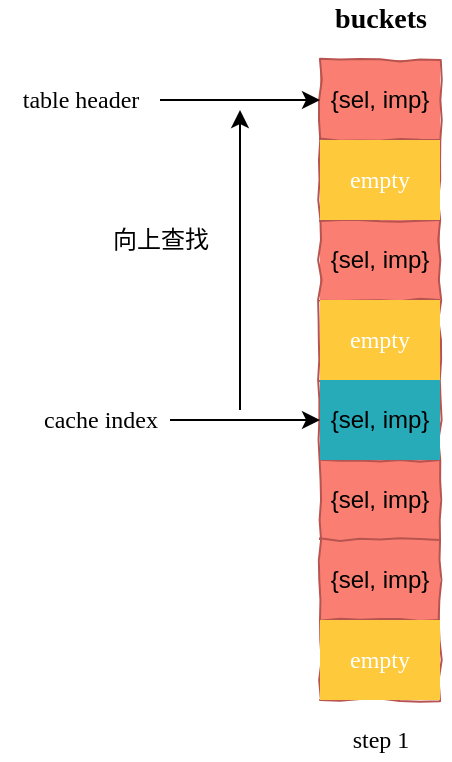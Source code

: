 <mxfile version="14.1.1" type="github">
  <diagram id="0iAqYNN2iNlclvPPU9rL" name="Page-1">
    <mxGraphModel dx="786" dy="426" grid="1" gridSize="10" guides="1" tooltips="1" connect="1" arrows="1" fold="1" page="1" pageScale="1" pageWidth="827" pageHeight="1169" math="0" shadow="0">
      <root>
        <mxCell id="0" />
        <mxCell id="1" parent="0" />
        <mxCell id="CHdyuVchqa2uw6LGRK5T-1" value="" style="shape=table;html=1;whiteSpace=wrap;startSize=0;container=1;collapsible=0;childLayout=tableLayout;strokeColor=#b85450;comic=1;fontFamily=Pacifico;fontSource=https%3A%2F%2Ffonts.googleapis.com%2Fcss%3Ffamily%3DPacifico;fillColor=#FA7F72;" vertex="1" parent="1">
          <mxGeometry x="310" y="40" width="60" height="320" as="geometry" />
        </mxCell>
        <mxCell id="CHdyuVchqa2uw6LGRK5T-2" value="" style="shape=partialRectangle;html=1;whiteSpace=wrap;collapsible=0;dropTarget=0;pointerEvents=0;fillColor=none;top=0;left=0;bottom=0;right=0;points=[[0,0.5],[1,0.5]];portConstraint=eastwest;" vertex="1" parent="CHdyuVchqa2uw6LGRK5T-1">
          <mxGeometry width="60" height="40" as="geometry" />
        </mxCell>
        <mxCell id="CHdyuVchqa2uw6LGRK5T-3" value="{sel, imp}" style="shape=partialRectangle;html=1;whiteSpace=wrap;connectable=0;overflow=hidden;fillColor=none;top=0;left=0;bottom=0;right=0;" vertex="1" parent="CHdyuVchqa2uw6LGRK5T-2">
          <mxGeometry width="60" height="40" as="geometry" />
        </mxCell>
        <mxCell id="CHdyuVchqa2uw6LGRK5T-4" value="" style="shape=partialRectangle;html=1;whiteSpace=wrap;collapsible=0;dropTarget=0;pointerEvents=0;fillColor=none;top=0;left=0;bottom=0;right=0;points=[[0,0.5],[1,0.5]];portConstraint=eastwest;" vertex="1" parent="CHdyuVchqa2uw6LGRK5T-1">
          <mxGeometry y="40" width="60" height="40" as="geometry" />
        </mxCell>
        <mxCell id="CHdyuVchqa2uw6LGRK5T-5" value="&lt;font face=&quot;Pacifico&quot; data-font-src=&quot;https://fonts.googleapis.com/css?family=Pacifico&quot;&gt;empty&lt;/font&gt;" style="shape=partialRectangle;html=1;whiteSpace=wrap;connectable=0;overflow=hidden;top=0;left=0;bottom=0;right=0;strokeColor=#BD7000;fontColor=#ffffff;fillColor=#FFC93C;" vertex="1" parent="CHdyuVchqa2uw6LGRK5T-4">
          <mxGeometry width="60" height="40" as="geometry" />
        </mxCell>
        <mxCell id="CHdyuVchqa2uw6LGRK5T-6" value="" style="shape=partialRectangle;html=1;whiteSpace=wrap;collapsible=0;dropTarget=0;pointerEvents=0;fillColor=none;top=0;left=0;bottom=0;right=0;points=[[0,0.5],[1,0.5]];portConstraint=eastwest;" vertex="1" parent="CHdyuVchqa2uw6LGRK5T-1">
          <mxGeometry y="80" width="60" height="40" as="geometry" />
        </mxCell>
        <mxCell id="CHdyuVchqa2uw6LGRK5T-7" value="&lt;span&gt;{sel, imp}&lt;/span&gt;" style="shape=partialRectangle;html=1;whiteSpace=wrap;connectable=0;overflow=hidden;fillColor=none;top=0;left=0;bottom=0;right=0;" vertex="1" parent="CHdyuVchqa2uw6LGRK5T-6">
          <mxGeometry width="60" height="40" as="geometry" />
        </mxCell>
        <mxCell id="CHdyuVchqa2uw6LGRK5T-8" value="" style="shape=partialRectangle;html=1;whiteSpace=wrap;collapsible=0;dropTarget=0;pointerEvents=0;fillColor=none;top=0;left=0;bottom=0;right=0;points=[[0,0.5],[1,0.5]];portConstraint=eastwest;" vertex="1" parent="CHdyuVchqa2uw6LGRK5T-1">
          <mxGeometry y="120" width="60" height="40" as="geometry" />
        </mxCell>
        <mxCell id="CHdyuVchqa2uw6LGRK5T-9" value="&lt;span style=&quot;font-family: &amp;#34;pacifico&amp;#34;&quot;&gt;empty&lt;/span&gt;" style="shape=partialRectangle;html=1;whiteSpace=wrap;connectable=0;overflow=hidden;top=0;left=0;bottom=0;right=0;strokeColor=#BD7000;fontColor=#ffffff;fillColor=#FFC93C;" vertex="1" parent="CHdyuVchqa2uw6LGRK5T-8">
          <mxGeometry width="60" height="40" as="geometry" />
        </mxCell>
        <mxCell id="CHdyuVchqa2uw6LGRK5T-10" value="" style="shape=partialRectangle;html=1;whiteSpace=wrap;collapsible=0;dropTarget=0;pointerEvents=0;fillColor=none;top=0;left=0;bottom=0;right=0;points=[[0,0.5],[1,0.5]];portConstraint=eastwest;" vertex="1" parent="CHdyuVchqa2uw6LGRK5T-1">
          <mxGeometry y="160" width="60" height="40" as="geometry" />
        </mxCell>
        <mxCell id="CHdyuVchqa2uw6LGRK5T-11" value="&lt;span&gt;{sel, imp}&lt;/span&gt;" style="shape=partialRectangle;html=1;whiteSpace=wrap;connectable=0;overflow=hidden;top=0;left=0;bottom=0;right=0;strokeColor=#82b366;backgroundOutline=0;labelBorderColor=none;fillColor=#28ABB9;" vertex="1" parent="CHdyuVchqa2uw6LGRK5T-10">
          <mxGeometry width="60" height="40" as="geometry" />
        </mxCell>
        <mxCell id="CHdyuVchqa2uw6LGRK5T-12" value="" style="shape=partialRectangle;html=1;whiteSpace=wrap;collapsible=0;dropTarget=0;pointerEvents=0;fillColor=none;top=0;left=0;bottom=0;right=0;points=[[0,0.5],[1,0.5]];portConstraint=eastwest;" vertex="1" parent="CHdyuVchqa2uw6LGRK5T-1">
          <mxGeometry y="200" width="60" height="40" as="geometry" />
        </mxCell>
        <mxCell id="CHdyuVchqa2uw6LGRK5T-13" value="&lt;span&gt;{sel, imp}&lt;/span&gt;" style="shape=partialRectangle;html=1;whiteSpace=wrap;connectable=0;overflow=hidden;fillColor=none;top=0;left=0;bottom=0;right=0;" vertex="1" parent="CHdyuVchqa2uw6LGRK5T-12">
          <mxGeometry width="60" height="40" as="geometry" />
        </mxCell>
        <mxCell id="CHdyuVchqa2uw6LGRK5T-14" value="" style="shape=partialRectangle;html=1;whiteSpace=wrap;collapsible=0;dropTarget=0;pointerEvents=0;fillColor=none;top=0;left=0;bottom=0;right=0;points=[[0,0.5],[1,0.5]];portConstraint=eastwest;" vertex="1" parent="CHdyuVchqa2uw6LGRK5T-1">
          <mxGeometry y="240" width="60" height="40" as="geometry" />
        </mxCell>
        <mxCell id="CHdyuVchqa2uw6LGRK5T-15" value="&lt;span&gt;{sel, imp}&lt;/span&gt;" style="shape=partialRectangle;html=1;whiteSpace=wrap;connectable=0;overflow=hidden;fillColor=none;top=0;left=0;bottom=0;right=0;" vertex="1" parent="CHdyuVchqa2uw6LGRK5T-14">
          <mxGeometry width="60" height="40" as="geometry" />
        </mxCell>
        <mxCell id="CHdyuVchqa2uw6LGRK5T-16" value="" style="shape=partialRectangle;html=1;whiteSpace=wrap;collapsible=0;dropTarget=0;pointerEvents=0;fillColor=none;top=0;left=0;bottom=0;right=0;points=[[0,0.5],[1,0.5]];portConstraint=eastwest;" vertex="1" parent="CHdyuVchqa2uw6LGRK5T-1">
          <mxGeometry y="280" width="60" height="40" as="geometry" />
        </mxCell>
        <mxCell id="CHdyuVchqa2uw6LGRK5T-17" value="&lt;span style=&quot;font-family: &amp;#34;pacifico&amp;#34;&quot;&gt;empty&lt;/span&gt;" style="shape=partialRectangle;html=1;whiteSpace=wrap;connectable=0;overflow=hidden;top=0;left=0;bottom=0;right=0;strokeColor=#BD7000;fontColor=#ffffff;fillColor=#FFC93C;" vertex="1" parent="CHdyuVchqa2uw6LGRK5T-16">
          <mxGeometry width="60" height="40" as="geometry" />
        </mxCell>
        <mxCell id="CHdyuVchqa2uw6LGRK5T-22" style="edgeStyle=orthogonalEdgeStyle;rounded=0;orthogonalLoop=1;jettySize=auto;html=1;entryX=0;entryY=0.5;entryDx=0;entryDy=0;" edge="1" parent="1" source="CHdyuVchqa2uw6LGRK5T-21" target="CHdyuVchqa2uw6LGRK5T-10">
          <mxGeometry relative="1" as="geometry" />
        </mxCell>
        <mxCell id="CHdyuVchqa2uw6LGRK5T-21" value="&lt;font face=&quot;Pacifico&quot; data-font-src=&quot;https://fonts.googleapis.com/css?family=Pacifico&quot;&gt;cache index&lt;/font&gt;" style="text;html=1;align=center;verticalAlign=middle;resizable=0;points=[];autosize=1;" vertex="1" parent="1">
          <mxGeometry x="165" y="210" width="70" height="20" as="geometry" />
        </mxCell>
        <mxCell id="CHdyuVchqa2uw6LGRK5T-23" value="buckets" style="text;html=1;align=center;verticalAlign=middle;resizable=0;points=[];autosize=1;fontFamily=Menlo;fontSize=14;fontStyle=1;" vertex="1" parent="1">
          <mxGeometry x="305" y="10" width="70" height="20" as="geometry" />
        </mxCell>
        <mxCell id="CHdyuVchqa2uw6LGRK5T-29" value="step 1" style="text;html=1;align=center;verticalAlign=middle;resizable=0;points=[];autosize=1;fontSize=12;fontFamily=Menlo;" vertex="1" parent="1">
          <mxGeometry x="310" y="370" width="60" height="20" as="geometry" />
        </mxCell>
        <mxCell id="CHdyuVchqa2uw6LGRK5T-32" style="edgeStyle=orthogonalEdgeStyle;rounded=0;orthogonalLoop=1;jettySize=auto;html=1;entryX=0;entryY=0.5;entryDx=0;entryDy=0;fontFamily=Menlo;fontSize=12;" edge="1" parent="1" source="CHdyuVchqa2uw6LGRK5T-30" target="CHdyuVchqa2uw6LGRK5T-2">
          <mxGeometry relative="1" as="geometry" />
        </mxCell>
        <mxCell id="CHdyuVchqa2uw6LGRK5T-30" value="table header" style="text;html=1;align=center;verticalAlign=middle;resizable=0;points=[];autosize=1;fontSize=12;fontFamily=Pacifico;fontSource=https%3A%2F%2Ffonts.googleapis.com%2Fcss%3Ffamily%3DPacifico;" vertex="1" parent="1">
          <mxGeometry x="150" y="50" width="80" height="20" as="geometry" />
        </mxCell>
        <mxCell id="CHdyuVchqa2uw6LGRK5T-33" value="" style="endArrow=classic;html=1;fontFamily=Pacifico;fontSource=https%3A%2F%2Ffonts.googleapis.com%2Fcss%3Ffamily%3DPacifico;fontSize=12;" edge="1" parent="1">
          <mxGeometry width="50" height="50" relative="1" as="geometry">
            <mxPoint x="270" y="215" as="sourcePoint" />
            <mxPoint x="270" y="65" as="targetPoint" />
          </mxGeometry>
        </mxCell>
        <mxCell id="CHdyuVchqa2uw6LGRK5T-34" value="向上查找" style="text;html=1;align=center;verticalAlign=middle;resizable=0;points=[];autosize=1;fontSize=12;fontFamily=Pacifico;" vertex="1" parent="1">
          <mxGeometry x="200" y="120" width="60" height="20" as="geometry" />
        </mxCell>
      </root>
    </mxGraphModel>
  </diagram>
</mxfile>
